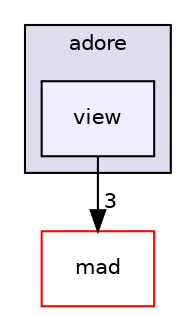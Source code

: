 digraph "/home/fascar/temp/adore/libadore/libadore/adore/view/include/adore/view" {
  compound=true
  node [ fontsize="10", fontname="Helvetica"];
  edge [ labelfontsize="10", labelfontname="Helvetica"];
  subgraph clusterdir_fd088493745ec72b3148732634f15769 {
    graph [ bgcolor="#ddddee", pencolor="black", label="adore" fontname="Helvetica", fontsize="10", URL="dir_fd088493745ec72b3148732634f15769.html"]
  dir_e0ea4d3754b01f18233bb3d32865fe05 [shape=box, label="view", style="filled", fillcolor="#eeeeff", pencolor="black", URL="dir_e0ea4d3754b01f18233bb3d32865fe05.html"];
  }
  dir_dd24209da890e557508ac1b6831a5bf7 [shape=box label="mad" fillcolor="white" style="filled" color="red" URL="dir_dd24209da890e557508ac1b6831a5bf7.html"];
  dir_e0ea4d3754b01f18233bb3d32865fe05->dir_dd24209da890e557508ac1b6831a5bf7 [headlabel="3", labeldistance=1.5 headhref="dir_000064_000092.html"];
}
